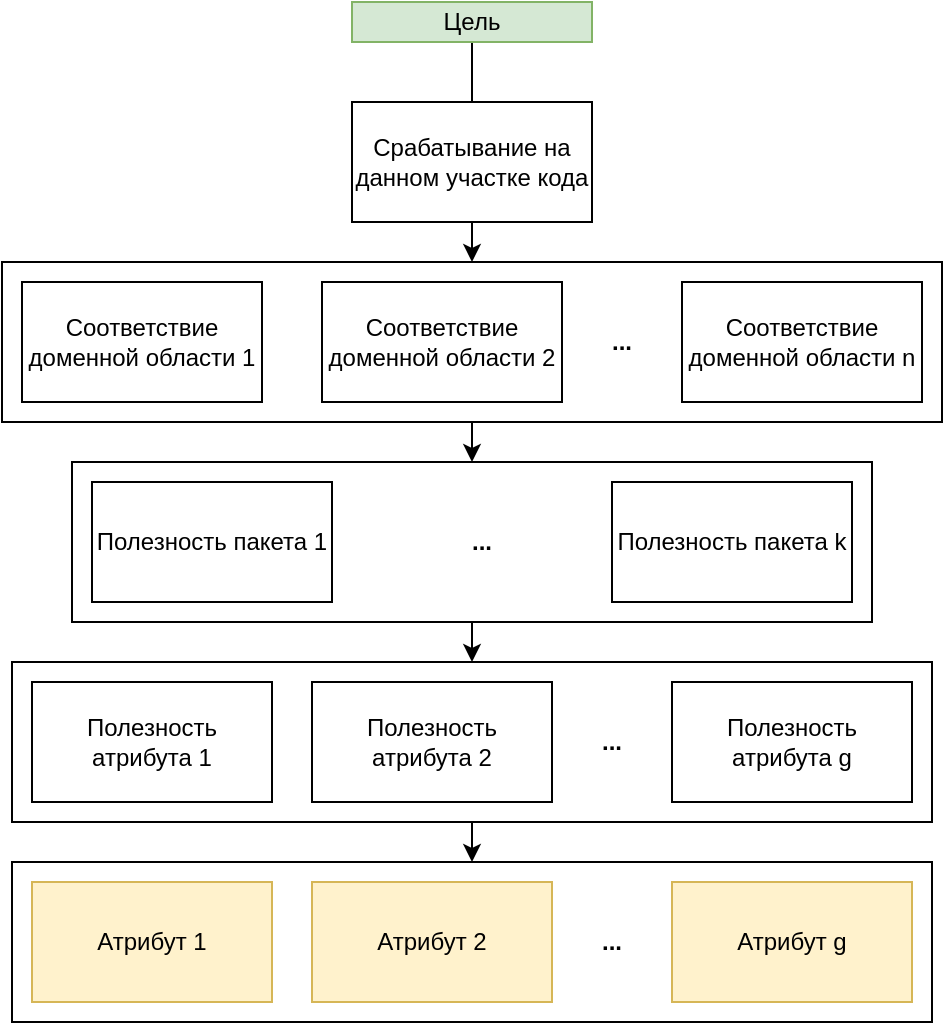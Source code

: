 <mxfile>
    <diagram id="HpBK3Ne45Mp0bg8mQM6f" name="Page-1">
        <mxGraphModel dx="956" dy="623" grid="1" gridSize="10" guides="1" tooltips="1" connect="1" arrows="1" fold="1" page="1" pageScale="1" pageWidth="850" pageHeight="1100" math="0" shadow="0">
            <root>
                <mxCell id="0"/>
                <mxCell id="1" parent="0"/>
                <mxCell id="46" value="" style="rounded=0;whiteSpace=wrap;html=1;" vertex="1" parent="1">
                    <mxGeometry x="165" y="610" width="460" height="80" as="geometry"/>
                </mxCell>
                <mxCell id="47" style="edgeStyle=none;html=1;exitX=0.5;exitY=1;exitDx=0;exitDy=0;endArrow=classic;endFill=1;" edge="1" parent="1" source="44" target="46">
                    <mxGeometry relative="1" as="geometry"/>
                </mxCell>
                <mxCell id="44" value="" style="rounded=0;whiteSpace=wrap;html=1;" vertex="1" parent="1">
                    <mxGeometry x="165" y="510" width="460" height="80" as="geometry"/>
                </mxCell>
                <mxCell id="45" style="edgeStyle=none;html=1;exitX=0.5;exitY=1;exitDx=0;exitDy=0;endArrow=classic;endFill=1;" edge="1" parent="1" source="41" target="44">
                    <mxGeometry relative="1" as="geometry"/>
                </mxCell>
                <mxCell id="41" value="" style="rounded=0;whiteSpace=wrap;html=1;" vertex="1" parent="1">
                    <mxGeometry x="195" y="410" width="400" height="80" as="geometry"/>
                </mxCell>
                <mxCell id="43" style="edgeStyle=none;html=1;exitX=0.5;exitY=1;exitDx=0;exitDy=0;endArrow=classic;endFill=1;" edge="1" parent="1" source="40" target="41">
                    <mxGeometry relative="1" as="geometry"/>
                </mxCell>
                <mxCell id="40" value="" style="rounded=0;whiteSpace=wrap;html=1;" vertex="1" parent="1">
                    <mxGeometry x="160" y="310" width="470" height="80" as="geometry"/>
                </mxCell>
                <mxCell id="36" style="edgeStyle=none;html=1;endArrow=none;endFill=0;" edge="1" parent="1" source="2" target="32">
                    <mxGeometry relative="1" as="geometry"/>
                </mxCell>
                <mxCell id="2" value="Цель" style="rounded=0;whiteSpace=wrap;html=1;fillColor=#d5e8d4;strokeColor=#82b366;" vertex="1" parent="1">
                    <mxGeometry x="335" y="180" width="120" height="20" as="geometry"/>
                </mxCell>
                <mxCell id="3" value="Атрибут 1" style="rounded=0;whiteSpace=wrap;html=1;fillColor=#fff2cc;strokeColor=#d6b656;" vertex="1" parent="1">
                    <mxGeometry x="175" y="620" width="120" height="60" as="geometry"/>
                </mxCell>
                <mxCell id="4" value="Атрибут 2" style="rounded=0;whiteSpace=wrap;html=1;fillColor=#fff2cc;strokeColor=#d6b656;" vertex="1" parent="1">
                    <mxGeometry x="315" y="620" width="120" height="60" as="geometry"/>
                </mxCell>
                <mxCell id="5" value="Атрибут g" style="rounded=0;whiteSpace=wrap;html=1;fillColor=#fff2cc;strokeColor=#d6b656;" vertex="1" parent="1">
                    <mxGeometry x="495" y="620" width="120" height="60" as="geometry"/>
                </mxCell>
                <mxCell id="6" value="..." style="text;html=1;strokeColor=none;fillColor=none;align=center;verticalAlign=middle;whiteSpace=wrap;rounded=0;fontStyle=1" vertex="1" parent="1">
                    <mxGeometry x="435" y="635" width="60" height="30" as="geometry"/>
                </mxCell>
                <mxCell id="7" value="Полезность атрибута 1" style="rounded=0;whiteSpace=wrap;html=1;" vertex="1" parent="1">
                    <mxGeometry x="175" y="520" width="120" height="60" as="geometry"/>
                </mxCell>
                <mxCell id="8" value="Полезность атрибута 2" style="rounded=0;whiteSpace=wrap;html=1;" vertex="1" parent="1">
                    <mxGeometry x="315" y="520" width="120" height="60" as="geometry"/>
                </mxCell>
                <mxCell id="9" value="Полезность атрибута g" style="rounded=0;whiteSpace=wrap;html=1;" vertex="1" parent="1">
                    <mxGeometry x="495" y="520" width="120" height="60" as="geometry"/>
                </mxCell>
                <mxCell id="10" value="..." style="text;html=1;strokeColor=none;fillColor=none;align=center;verticalAlign=middle;whiteSpace=wrap;rounded=0;fontStyle=1" vertex="1" parent="1">
                    <mxGeometry x="435" y="535" width="60" height="30" as="geometry"/>
                </mxCell>
                <mxCell id="14" value="Полезность пакета 1" style="rounded=0;whiteSpace=wrap;html=1;" vertex="1" parent="1">
                    <mxGeometry x="205" y="420" width="120" height="60" as="geometry"/>
                </mxCell>
                <mxCell id="19" value="Полезность пакета k" style="rounded=0;whiteSpace=wrap;html=1;" vertex="1" parent="1">
                    <mxGeometry x="465" y="420" width="120" height="60" as="geometry"/>
                </mxCell>
                <mxCell id="21" value="Соответствие доменной области 1" style="rounded=0;whiteSpace=wrap;html=1;" vertex="1" parent="1">
                    <mxGeometry x="170" y="320" width="120" height="60" as="geometry"/>
                </mxCell>
                <mxCell id="22" value="Соответствие доменной области 2" style="rounded=0;whiteSpace=wrap;html=1;" vertex="1" parent="1">
                    <mxGeometry x="320" y="320" width="120" height="60" as="geometry"/>
                </mxCell>
                <mxCell id="23" value="Соответствие доменной области n" style="rounded=0;whiteSpace=wrap;html=1;" vertex="1" parent="1">
                    <mxGeometry x="500" y="320" width="120" height="60" as="geometry"/>
                </mxCell>
                <mxCell id="24" value="..." style="text;html=1;strokeColor=none;fillColor=none;align=center;verticalAlign=middle;whiteSpace=wrap;rounded=0;fontStyle=1" vertex="1" parent="1">
                    <mxGeometry x="370" y="435" width="60" height="30" as="geometry"/>
                </mxCell>
                <mxCell id="31" value="..." style="text;html=1;strokeColor=none;fillColor=none;align=center;verticalAlign=middle;whiteSpace=wrap;rounded=0;fontStyle=1" vertex="1" parent="1">
                    <mxGeometry x="440" y="335" width="60" height="30" as="geometry"/>
                </mxCell>
                <mxCell id="42" style="edgeStyle=none;html=1;exitX=0.5;exitY=1;exitDx=0;exitDy=0;endArrow=classic;endFill=1;" edge="1" parent="1" source="32" target="40">
                    <mxGeometry relative="1" as="geometry"/>
                </mxCell>
                <mxCell id="32" value="Срабатывание на данном участке кода" style="rounded=0;whiteSpace=wrap;html=1;" vertex="1" parent="1">
                    <mxGeometry x="335" y="230" width="120" height="60" as="geometry"/>
                </mxCell>
            </root>
        </mxGraphModel>
    </diagram>
</mxfile>